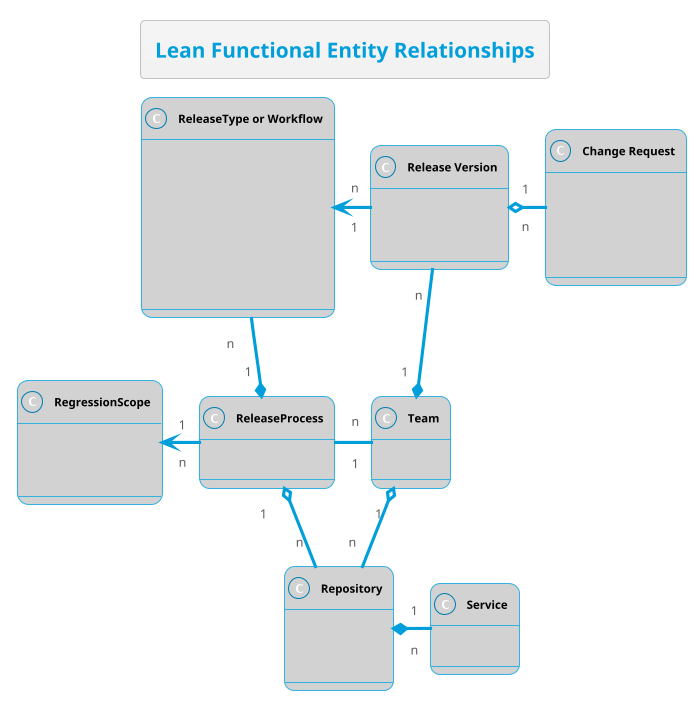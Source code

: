 @startuml
!theme bluegray
skinparam FooterFontColor black
skinparam DatabaseFontColor #007faf
skinparam ClassFontColor black
skinparam ClassBackgroundColor #d2d2d2


title Lean Functional Entity Relationships

class "<b>Team" as team {
    teamID
}

class "<b>Release Version" as version {
    versionID
    versionStage
}

class "<b>Change Request" as CR {
    CR_ID
    ChangeType
    Sub-Team
}

' class "<b>JiraTicket" as JIRA {
'     issueKey
' }

' class "<b>Sub-Team" as subTeam {
'     teamID
'     ---
'     In DB, team & subTeam is sharing same table
' }

class "<b>ReleaseProcess" as process {
    processName
}

class "<b>Service" as service {
    CMDB_ID
}

' class "<b>Release Checklist" as RC {
' }

' class "<b>Merge Request" as MR {
'     MR_ID
' }

class "<b>Repository" as Repo {
    repoPath
    projectID
}

class "<b>ReleaseType or Workflow" as ReleaseType {
    typeName
    jiraVerification
    gitVerification
    versionStages
    deploymentWorkflow
}

class "<b>RegressionScope" as RegrScope {
        scopeID
        ProcessCovered
}

' class "<b>RegressionTask" as RegrSched {
'         TaskName
'         Team
'         WorkflowCovered
' }

' class "<b>[NEW Entity] ReadinessCheckOperation" as ReadinessOps {
'     new DB TBC: shopee_deployplatform_db.readiness_check_operations_tab

'     Attributes:
'     - readiness_check_id
'     - deployment_request_id
'     - display_name
'     - default_pics
'     - toggle_timestamp
'     - toggle_author
'     ---
'     <b> NEW Function Requirements:
'     - GET ReadinessCheckOps
'     - Update ReadinessCheckOps
'     - Delete ReadinessCheckOps
' }

' class "<b> Service" as Service {
'     Attributes:
'     - CMDB ID
'     ---
'     <b> NEW Function Requirements:
'     - GET ReadinessCheckOperations
' }

' class "<b>[NEW Entity] Readiness Config" as ReadinessConfig {
'     ---
'     Attributes:
'     - active
' }

version "n" -down-* "1" team
' subTeam "n" -up-> "1" team
' version "1" -left-> "1" subTeam
' CR "n" -up-> "1" subTeam
CR "n" -left-o "1" version
' JIRA "1" -up-> "1" CR
' MR "1" -right-> "1" JIRA
' MR "1" -up-> "1" Repo
' RC "1" -up->  "1" JIRA
' service "n" -right-> "1" RC
service "n" -left-* "1" Repo
' RegrScope "n" -left-> "1" team
' RegrScope "1" <-left- "n" RegrSched

' version "n" <-- "1" RegrSched
' team "1" <-- "n" RegrSched
Repo "n" -up-o "1" team

' process "1   " <.right. "1" version
ReleaseType "n   " <-right- "1" version
ReleaseType "n   " -down-* "1" process
process "1   " o-down- "n" Repo
process "n   " -right- "1" team
process "n" -left-> "1" RegrScope
' process "n" .down.> "n" RegrScope


' DS "1" *-- "0..*" DR 
' DR "1" *-- "0..*" ReadinessOps
' ReadinessOps "0..*" -up-* "1" Readiness
' Service "1" -left- "1" ReadinessConfig
' ReadinessConfig "1" -- "1" Readiness
' Service "1" --> "0..*" DR


@enduml
